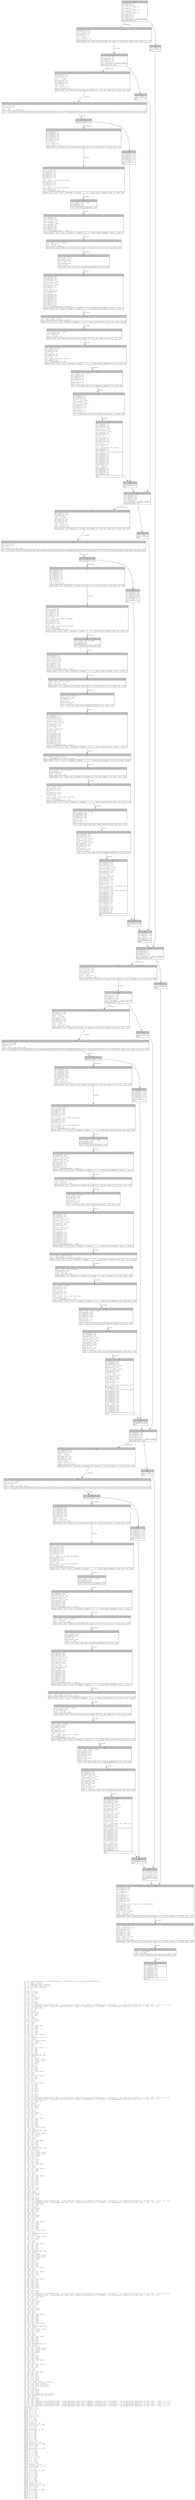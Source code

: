digraph Mir_0_1386 {
    graph [fontname="Courier, monospace"];
    node [fontname="Courier, monospace"];
    edge [fontname="Courier, monospace"];
    label=<fn U128::overflowing_mul(_1: math::rate::U128, _2: math::rate::U128) -&gt; (math::rate::U128, bool)<br align="left"/>let _3: [u64; 4_usize];<br align="left"/>let _4: &amp;ReErased [u64; 2_usize];<br align="left"/>let _5: &amp;ReErased [u64; 2_usize];<br align="left"/>let mut _6: [u64; 4_usize];<br align="left"/>let _7: ();<br align="left"/>let _8: ();<br align="left"/>let mut _9: bool;<br align="left"/>let mut _10: u64;<br align="left"/>let _11: u64;<br align="left"/>let _12: usize;<br align="left"/>let mut _13: usize;<br align="left"/>let mut _14: bool;<br align="left"/>let _15: ();<br align="left"/>let mut _16: bool;<br align="left"/>let mut _17: bool;<br align="left"/>let mut _18: &amp;ReErased Closure(DefId(0:2660 ~ solend_sdk[296d]::math::rate::{impl#16}::overflowing_mul::{closure#0}), [i8, Binder(extern &quot;RustCall&quot; fn((u64, u64)) -&gt; bool, []), ()]);<br align="left"/>let _19: Closure(DefId(0:2660 ~ solend_sdk[296d]::math::rate::{impl#16}::overflowing_mul::{closure#0}), [i8, Binder(extern &quot;RustCall&quot; fn((u64, u64)) -&gt; bool, []), ()]);<br align="left"/>let mut _20: (u64, u64);<br align="left"/>let mut _21: u64;<br align="left"/>let _22: usize;<br align="left"/>let mut _23: usize;<br align="left"/>let mut _24: bool;<br align="left"/>let mut _25: u64;<br align="left"/>let _26: u64;<br align="left"/>let _27: usize;<br align="left"/>let mut _28: usize;<br align="left"/>let mut _29: bool;<br align="left"/>let _30: u64;<br align="left"/>let _31: u64;<br align="left"/>let mut _32: (u64, u64);<br align="left"/>let mut _33: u128;<br align="left"/>let mut _34: u128;<br align="left"/>let mut _35: u64;<br align="left"/>let mut _36: u128;<br align="left"/>let mut _37: u64;<br align="left"/>let mut _38: (u128, bool);<br align="left"/>let _39: bool;<br align="left"/>let _40: &amp;ReErased mut u64;<br align="left"/>let _41: usize;<br align="left"/>let mut _42: (usize, bool);<br align="left"/>let mut _43: usize;<br align="left"/>let mut _44: bool;<br align="left"/>let _45: u64;<br align="left"/>let _46: bool;<br align="left"/>let mut _47: (u64, bool);<br align="left"/>let mut _48: u64;<br align="left"/>let mut _49: u64;<br align="left"/>let mut _50: u64;<br align="left"/>let mut _51: u64;<br align="left"/>let _52: &amp;ReErased mut u64;<br align="left"/>let _53: usize;<br align="left"/>let mut _54: usize;<br align="left"/>let mut _55: (usize, bool);<br align="left"/>let mut _56: (usize, bool);<br align="left"/>let mut _57: usize;<br align="left"/>let mut _58: bool;<br align="left"/>let _59: u64;<br align="left"/>let mut _60: u64;<br align="left"/>let mut _61: u64;<br align="left"/>let mut _62: bool;<br align="left"/>let mut _63: (u64, bool);<br align="left"/>let _64: u64;<br align="left"/>let _65: bool;<br align="left"/>let mut _66: (u64, bool);<br align="left"/>let mut _67: u64;<br align="left"/>let mut _68: u64;<br align="left"/>let _69: u64;<br align="left"/>let _70: bool;<br align="left"/>let mut _71: (u64, bool);<br align="left"/>let mut _72: u64;<br align="left"/>let mut _73: u64;<br align="left"/>let mut _74: u64;<br align="left"/>let mut _75: bool;<br align="left"/>let mut _76: bool;<br align="left"/>let mut _77: bool;<br align="left"/>let _78: ();<br align="left"/>let mut _79: bool;<br align="left"/>let mut _80: bool;<br align="left"/>let mut _81: &amp;ReErased Closure(DefId(0:2662 ~ solend_sdk[296d]::math::rate::{impl#16}::overflowing_mul::{closure#1}), [i8, Binder(extern &quot;RustCall&quot; fn((u64, u64)) -&gt; bool, []), ()]);<br align="left"/>let _82: Closure(DefId(0:2662 ~ solend_sdk[296d]::math::rate::{impl#16}::overflowing_mul::{closure#1}), [i8, Binder(extern &quot;RustCall&quot; fn((u64, u64)) -&gt; bool, []), ()]);<br align="left"/>let mut _83: (u64, u64);<br align="left"/>let mut _84: u64;<br align="left"/>let _85: usize;<br align="left"/>let mut _86: usize;<br align="left"/>let mut _87: bool;<br align="left"/>let mut _88: u64;<br align="left"/>let _89: u64;<br align="left"/>let _90: usize;<br align="left"/>let mut _91: usize;<br align="left"/>let mut _92: bool;<br align="left"/>let _93: u64;<br align="left"/>let _94: u64;<br align="left"/>let mut _95: (u64, u64);<br align="left"/>let mut _96: u128;<br align="left"/>let mut _97: u128;<br align="left"/>let mut _98: u64;<br align="left"/>let mut _99: u128;<br align="left"/>let mut _100: u64;<br align="left"/>let mut _101: (u128, bool);<br align="left"/>let _102: bool;<br align="left"/>let _103: &amp;ReErased mut u64;<br align="left"/>let _104: usize;<br align="left"/>let mut _105: (usize, bool);<br align="left"/>let mut _106: usize;<br align="left"/>let mut _107: bool;<br align="left"/>let _108: u64;<br align="left"/>let _109: bool;<br align="left"/>let mut _110: (u64, bool);<br align="left"/>let mut _111: u64;<br align="left"/>let mut _112: u64;<br align="left"/>let mut _113: u64;<br align="left"/>let mut _114: u64;<br align="left"/>let _115: &amp;ReErased mut u64;<br align="left"/>let _116: usize;<br align="left"/>let mut _117: usize;<br align="left"/>let mut _118: (usize, bool);<br align="left"/>let mut _119: (usize, bool);<br align="left"/>let mut _120: usize;<br align="left"/>let mut _121: bool;<br align="left"/>let _122: u64;<br align="left"/>let mut _123: u64;<br align="left"/>let mut _124: u64;<br align="left"/>let mut _125: bool;<br align="left"/>let mut _126: (u64, bool);<br align="left"/>let _127: u64;<br align="left"/>let _128: bool;<br align="left"/>let mut _129: (u64, bool);<br align="left"/>let mut _130: u64;<br align="left"/>let mut _131: u64;<br align="left"/>let _132: u64;<br align="left"/>let _133: bool;<br align="left"/>let mut _134: (u64, bool);<br align="left"/>let mut _135: u64;<br align="left"/>let mut _136: u64;<br align="left"/>let mut _137: u64;<br align="left"/>let mut _138: bool;<br align="left"/>let mut _139: bool;<br align="left"/>let mut _140: bool;<br align="left"/>let _141: ();<br align="left"/>let mut _142: bool;<br align="left"/>let mut _143: u64;<br align="left"/>let _144: u64;<br align="left"/>let _145: usize;<br align="left"/>let mut _146: usize;<br align="left"/>let mut _147: bool;<br align="left"/>let _148: ();<br align="left"/>let mut _149: bool;<br align="left"/>let mut _150: bool;<br align="left"/>let mut _151: &amp;ReErased Closure(DefId(0:2664 ~ solend_sdk[296d]::math::rate::{impl#16}::overflowing_mul::{closure#2}), [i8, Binder(extern &quot;RustCall&quot; fn((u64, u64)) -&gt; bool, []), ()]);<br align="left"/>let _152: Closure(DefId(0:2664 ~ solend_sdk[296d]::math::rate::{impl#16}::overflowing_mul::{closure#2}), [i8, Binder(extern &quot;RustCall&quot; fn((u64, u64)) -&gt; bool, []), ()]);<br align="left"/>let mut _153: (u64, u64);<br align="left"/>let mut _154: u64;<br align="left"/>let _155: usize;<br align="left"/>let mut _156: usize;<br align="left"/>let mut _157: bool;<br align="left"/>let mut _158: u64;<br align="left"/>let _159: u64;<br align="left"/>let _160: usize;<br align="left"/>let mut _161: usize;<br align="left"/>let mut _162: bool;<br align="left"/>let _163: u64;<br align="left"/>let _164: u64;<br align="left"/>let mut _165: (u64, u64);<br align="left"/>let mut _166: u128;<br align="left"/>let mut _167: u128;<br align="left"/>let mut _168: u64;<br align="left"/>let mut _169: u128;<br align="left"/>let mut _170: u64;<br align="left"/>let mut _171: (u128, bool);<br align="left"/>let _172: bool;<br align="left"/>let _173: &amp;ReErased mut u64;<br align="left"/>let _174: usize;<br align="left"/>let mut _175: (usize, bool);<br align="left"/>let mut _176: usize;<br align="left"/>let mut _177: bool;<br align="left"/>let _178: u64;<br align="left"/>let _179: bool;<br align="left"/>let mut _180: (u64, bool);<br align="left"/>let mut _181: u64;<br align="left"/>let mut _182: u64;<br align="left"/>let mut _183: u64;<br align="left"/>let mut _184: u64;<br align="left"/>let _185: &amp;ReErased mut u64;<br align="left"/>let _186: usize;<br align="left"/>let mut _187: usize;<br align="left"/>let mut _188: (usize, bool);<br align="left"/>let mut _189: (usize, bool);<br align="left"/>let mut _190: usize;<br align="left"/>let mut _191: bool;<br align="left"/>let _192: u64;<br align="left"/>let mut _193: u64;<br align="left"/>let mut _194: u64;<br align="left"/>let mut _195: bool;<br align="left"/>let mut _196: (u64, bool);<br align="left"/>let _197: u64;<br align="left"/>let _198: bool;<br align="left"/>let mut _199: (u64, bool);<br align="left"/>let mut _200: u64;<br align="left"/>let mut _201: u64;<br align="left"/>let _202: u64;<br align="left"/>let _203: bool;<br align="left"/>let mut _204: (u64, bool);<br align="left"/>let mut _205: u64;<br align="left"/>let mut _206: u64;<br align="left"/>let mut _207: u64;<br align="left"/>let mut _208: bool;<br align="left"/>let mut _209: bool;<br align="left"/>let mut _210: bool;<br align="left"/>let _211: ();<br align="left"/>let mut _212: bool;<br align="left"/>let mut _213: bool;<br align="left"/>let mut _214: &amp;ReErased Closure(DefId(0:2666 ~ solend_sdk[296d]::math::rate::{impl#16}::overflowing_mul::{closure#3}), [i8, Binder(extern &quot;RustCall&quot; fn((u64, u64)) -&gt; bool, []), ()]);<br align="left"/>let _215: Closure(DefId(0:2666 ~ solend_sdk[296d]::math::rate::{impl#16}::overflowing_mul::{closure#3}), [i8, Binder(extern &quot;RustCall&quot; fn((u64, u64)) -&gt; bool, []), ()]);<br align="left"/>let mut _216: (u64, u64);<br align="left"/>let mut _217: u64;<br align="left"/>let _218: usize;<br align="left"/>let mut _219: usize;<br align="left"/>let mut _220: bool;<br align="left"/>let mut _221: u64;<br align="left"/>let _222: u64;<br align="left"/>let _223: usize;<br align="left"/>let mut _224: usize;<br align="left"/>let mut _225: bool;<br align="left"/>let _226: u64;<br align="left"/>let _227: u64;<br align="left"/>let mut _228: (u64, u64);<br align="left"/>let mut _229: u128;<br align="left"/>let mut _230: u128;<br align="left"/>let mut _231: u64;<br align="left"/>let mut _232: u128;<br align="left"/>let mut _233: u64;<br align="left"/>let mut _234: (u128, bool);<br align="left"/>let _235: bool;<br align="left"/>let _236: &amp;ReErased mut u64;<br align="left"/>let _237: usize;<br align="left"/>let mut _238: (usize, bool);<br align="left"/>let mut _239: usize;<br align="left"/>let mut _240: bool;<br align="left"/>let _241: u64;<br align="left"/>let _242: bool;<br align="left"/>let mut _243: (u64, bool);<br align="left"/>let mut _244: u64;<br align="left"/>let mut _245: u64;<br align="left"/>let mut _246: u64;<br align="left"/>let mut _247: u64;<br align="left"/>let _248: &amp;ReErased mut u64;<br align="left"/>let _249: usize;<br align="left"/>let mut _250: usize;<br align="left"/>let mut _251: (usize, bool);<br align="left"/>let mut _252: (usize, bool);<br align="left"/>let mut _253: usize;<br align="left"/>let mut _254: bool;<br align="left"/>let _255: u64;<br align="left"/>let mut _256: u64;<br align="left"/>let mut _257: u64;<br align="left"/>let mut _258: bool;<br align="left"/>let mut _259: (u64, bool);<br align="left"/>let _260: u64;<br align="left"/>let _261: bool;<br align="left"/>let mut _262: (u64, bool);<br align="left"/>let mut _263: u64;<br align="left"/>let mut _264: u64;<br align="left"/>let _265: u64;<br align="left"/>let _266: bool;<br align="left"/>let mut _267: (u64, bool);<br align="left"/>let mut _268: u64;<br align="left"/>let mut _269: u64;<br align="left"/>let mut _270: u64;<br align="left"/>let mut _271: bool;<br align="left"/>let mut _272: bool;<br align="left"/>let mut _273: bool;<br align="left"/>let _274: [[u64; 2_usize]; 2_usize];<br align="left"/>let mut _275: [u64; 4_usize];<br align="left"/>let mut _276: math::rate::U128;<br align="left"/>let mut _277: [u64; 2_usize];<br align="left"/>let _278: usize;<br align="left"/>let mut _279: usize;<br align="left"/>let mut _280: bool;<br align="left"/>let mut _281: bool;<br align="left"/>let mut _282: &amp;ReErased [u64; 2_usize];<br align="left"/>let _283: &amp;ReErased [u64; 2_usize];<br align="left"/>let _284: usize;<br align="left"/>let mut _285: usize;<br align="left"/>let mut _286: bool;<br align="left"/>let mut _287: &amp;ReErased Closure(DefId(0:2666 ~ solend_sdk[296d]::math::rate::{impl#16}::overflowing_mul::{closure#3}), [i8, Binder(extern &quot;RustCall&quot; fn((u64, u64)) -&gt; bool, []), ()]);<br align="left"/>let mut _288: &amp;ReErased Closure(DefId(0:2664 ~ solend_sdk[296d]::math::rate::{impl#16}::overflowing_mul::{closure#2}), [i8, Binder(extern &quot;RustCall&quot; fn((u64, u64)) -&gt; bool, []), ()]);<br align="left"/>let mut _289: &amp;ReErased Closure(DefId(0:2662 ~ solend_sdk[296d]::math::rate::{impl#16}::overflowing_mul::{closure#1}), [i8, Binder(extern &quot;RustCall&quot; fn((u64, u64)) -&gt; bool, []), ()]);<br align="left"/>let mut _290: &amp;ReErased Closure(DefId(0:2660 ~ solend_sdk[296d]::math::rate::{impl#16}::overflowing_mul::{closure#0}), [i8, Binder(extern &quot;RustCall&quot; fn((u64, u64)) -&gt; bool, []), ()]);<br align="left"/>debug self =&gt; _1;<br align="left"/>debug other =&gt; _2;<br align="left"/>debug ret =&gt; _3;<br align="left"/>debug me =&gt; _4;<br align="left"/>debug you =&gt; _5;<br align="left"/>debug ret =&gt; _6;<br align="left"/>debug carry =&gt; _10;<br align="left"/>debug b =&gt; _11;<br align="left"/>debug a =&gt; _26;<br align="left"/>debug hi =&gt; _30;<br align="left"/>debug low =&gt; _31;<br align="left"/>debug overflow =&gt; _39;<br align="left"/>debug existing_low =&gt; _40;<br align="left"/>debug low =&gt; _45;<br align="left"/>debug o =&gt; _46;<br align="left"/>debug existing_hi =&gt; _52;<br align="left"/>debug hi =&gt; _59;<br align="left"/>debug hi =&gt; _64;<br align="left"/>debug o0 =&gt; _65;<br align="left"/>debug hi =&gt; _69;<br align="left"/>debug o1 =&gt; _70;<br align="left"/>debug a =&gt; _89;<br align="left"/>debug hi =&gt; _93;<br align="left"/>debug low =&gt; _94;<br align="left"/>debug overflow =&gt; _102;<br align="left"/>debug existing_low =&gt; _103;<br align="left"/>debug low =&gt; _108;<br align="left"/>debug o =&gt; _109;<br align="left"/>debug existing_hi =&gt; _115;<br align="left"/>debug hi =&gt; _122;<br align="left"/>debug hi =&gt; _127;<br align="left"/>debug o0 =&gt; _128;<br align="left"/>debug hi =&gt; _132;<br align="left"/>debug o1 =&gt; _133;<br align="left"/>debug carry =&gt; _143;<br align="left"/>debug b =&gt; _144;<br align="left"/>debug a =&gt; _159;<br align="left"/>debug hi =&gt; _163;<br align="left"/>debug low =&gt; _164;<br align="left"/>debug overflow =&gt; _172;<br align="left"/>debug existing_low =&gt; _173;<br align="left"/>debug low =&gt; _178;<br align="left"/>debug o =&gt; _179;<br align="left"/>debug existing_hi =&gt; _185;<br align="left"/>debug hi =&gt; _192;<br align="left"/>debug hi =&gt; _197;<br align="left"/>debug o0 =&gt; _198;<br align="left"/>debug hi =&gt; _202;<br align="left"/>debug o1 =&gt; _203;<br align="left"/>debug a =&gt; _222;<br align="left"/>debug hi =&gt; _226;<br align="left"/>debug low =&gt; _227;<br align="left"/>debug overflow =&gt; _235;<br align="left"/>debug existing_low =&gt; _236;<br align="left"/>debug low =&gt; _241;<br align="left"/>debug o =&gt; _242;<br align="left"/>debug existing_hi =&gt; _248;<br align="left"/>debug hi =&gt; _255;<br align="left"/>debug hi =&gt; _260;<br align="left"/>debug o0 =&gt; _261;<br align="left"/>debug hi =&gt; _265;<br align="left"/>debug o1 =&gt; _266;<br align="left"/>debug ret =&gt; _274;<br align="left"/>>;
    bb0__0_1386 [shape="none", label=<<table border="0" cellborder="1" cellspacing="0"><tr><td bgcolor="gray" align="center" colspan="1">0</td></tr><tr><td align="left" balign="left">StorageLive(_3)<br/>StorageLive(_4)<br/>_4 = &amp;(_1.0: [u64; 2])<br/>StorageLive(_5)<br/>_5 = &amp;(_2.0: [u64; 2])<br/>StorageLive(_6)<br/>_6 = [const 0_u64; 4]<br/>StorageLive(_7)<br/>StorageLive(_8)<br/>StorageLive(_9)<br/>_9 = Ge(const _, const 0_usize)<br/></td></tr><tr><td align="left">switchInt(move _9)</td></tr></table>>];
    bb1__0_1386 [shape="none", label=<<table border="0" cellborder="1" cellspacing="0"><tr><td bgcolor="gray" align="center" colspan="1">1</td></tr><tr><td align="left" balign="left">StorageLive(_10)<br/>_10 = const 0_u64<br/>StorageLive(_11)<br/>StorageLive(_12)<br/>_12 = const _<br/>_13 = Len((*_5))<br/>_14 = Lt(_12, _13)<br/></td></tr><tr><td align="left">assert(move _14, &quot;index out of bounds: the length is {} but the index is {}&quot;, move _13, _12)</td></tr></table>>];
    bb2__0_1386 [shape="none", label=<<table border="0" cellborder="1" cellspacing="0"><tr><td bgcolor="gray" align="center" colspan="1">2</td></tr><tr><td align="left" balign="left">_11 = (*_5)[_12]<br/>StorageDead(_12)<br/>StorageLive(_15)<br/>StorageLive(_16)<br/>_16 = Ge(const _, const 0_usize)<br/></td></tr><tr><td align="left">switchInt(move _16)</td></tr></table>>];
    bb3__0_1386 [shape="none", label=<<table border="0" cellborder="1" cellspacing="0"><tr><td bgcolor="gray" align="center" colspan="1">3</td></tr><tr><td align="left" balign="left">StorageLive(_17)<br/>StorageLive(_18)<br/>_290 = const _<br/>_18 = &amp;(*_290)<br/>StorageLive(_20)<br/>StorageLive(_21)<br/>StorageLive(_22)<br/>_22 = const _<br/>_23 = Len((*_4))<br/>_24 = Lt(_22, _23)<br/></td></tr><tr><td align="left">assert(move _24, &quot;index out of bounds: the length is {} but the index is {}&quot;, move _23, _22)</td></tr></table>>];
    bb4__0_1386 [shape="none", label=<<table border="0" cellborder="1" cellspacing="0"><tr><td bgcolor="gray" align="center" colspan="1">4</td></tr><tr><td align="left" balign="left">_21 = (*_4)[_22]<br/>StorageLive(_25)<br/>_25 = _10<br/>_20 = (move _21, move _25)<br/></td></tr><tr><td align="left">_17 = &lt;{closure@C:\Users\Yellow Letter HQ\.cargo\registry\src\index.crates.io-6f17d22bba15001f\uint-0.9.1\src\uint.rs:270:67: 270:73} as Fn&lt;(u64, u64)&gt;&gt;::call(move _18, move _20)</td></tr></table>>];
    bb5__0_1386 [shape="none", label=<<table border="0" cellborder="1" cellspacing="0"><tr><td bgcolor="gray" align="center" colspan="1">5</td></tr><tr><td align="left">switchInt(move _17)</td></tr></table>>];
    bb6__0_1386 [shape="none", label=<<table border="0" cellborder="1" cellspacing="0"><tr><td bgcolor="gray" align="center" colspan="1">6</td></tr><tr><td align="left" balign="left">StorageDead(_25)<br/>StorageDead(_22)<br/>StorageDead(_21)<br/>StorageDead(_20)<br/>StorageDead(_18)<br/>StorageLive(_26)<br/>StorageLive(_27)<br/>_27 = const _<br/>_28 = Len((*_4))<br/>_29 = Lt(_27, _28)<br/></td></tr><tr><td align="left">assert(move _29, &quot;index out of bounds: the length is {} but the index is {}&quot;, move _28, _27)</td></tr></table>>];
    bb7__0_1386 [shape="none", label=<<table border="0" cellborder="1" cellspacing="0"><tr><td bgcolor="gray" align="center" colspan="1">7</td></tr><tr><td align="left" balign="left">_26 = (*_4)[_27]<br/>StorageDead(_27)<br/>StorageLive(_32)<br/>StorageLive(_33)<br/>StorageLive(_34)<br/>StorageLive(_35)<br/>_35 = _26<br/>_34 = move _35 as u128 (IntToInt)<br/>StorageDead(_35)<br/>StorageLive(_36)<br/>StorageLive(_37)<br/>_37 = _11<br/>_36 = move _37 as u128 (IntToInt)<br/>StorageDead(_37)<br/>_38 = CheckedMul(_34, _36)<br/></td></tr><tr><td align="left">assert(!move (_38.1: bool), &quot;attempt to compute `{} * {}`, which would overflow&quot;, move _34, move _36)</td></tr></table>>];
    bb8__0_1386 [shape="none", label=<<table border="0" cellborder="1" cellspacing="0"><tr><td bgcolor="gray" align="center" colspan="1">8</td></tr><tr><td align="left" balign="left">_33 = move (_38.0: u128)<br/>StorageDead(_36)<br/>StorageDead(_34)<br/></td></tr><tr><td align="left">_32 = U128::split_u128(move _33)</td></tr></table>>];
    bb9__0_1386 [shape="none", label=<<table border="0" cellborder="1" cellspacing="0"><tr><td bgcolor="gray" align="center" colspan="1">9</td></tr><tr><td align="left" balign="left">StorageDead(_33)<br/>StorageLive(_30)<br/>_30 = (_32.0: u64)<br/>StorageLive(_31)<br/>_31 = (_32.1: u64)<br/>StorageDead(_32)<br/>StorageLive(_39)<br/>StorageLive(_40)<br/>StorageLive(_41)<br/>_42 = CheckedAdd(const _, const _)<br/></td></tr><tr><td align="left">assert(!move (_42.1: bool), &quot;attempt to compute `{} + {}`, which would overflow&quot;, const _, const _)</td></tr></table>>];
    bb10__0_1386 [shape="none", label=<<table border="0" cellborder="1" cellspacing="0"><tr><td bgcolor="gray" align="center" colspan="1">10</td></tr><tr><td align="left" balign="left">_41 = move (_42.0: usize)<br/>_43 = Len(_6)<br/>_44 = Lt(_41, _43)<br/></td></tr><tr><td align="left">assert(move _44, &quot;index out of bounds: the length is {} but the index is {}&quot;, move _43, _41)</td></tr></table>>];
    bb11__0_1386 [shape="none", label=<<table border="0" cellborder="1" cellspacing="0"><tr><td bgcolor="gray" align="center" colspan="1">11</td></tr><tr><td align="left" balign="left">_40 = &amp;mut _6[_41]<br/>StorageLive(_47)<br/>StorageLive(_48)<br/>_48 = _31<br/>StorageLive(_49)<br/>_49 = (*_40)<br/></td></tr><tr><td align="left">_47 = core::num::&lt;impl u64&gt;::overflowing_add(move _48, move _49)</td></tr></table>>];
    bb12__0_1386 [shape="none", label=<<table border="0" cellborder="1" cellspacing="0"><tr><td bgcolor="gray" align="center" colspan="1">12</td></tr><tr><td align="left" balign="left">StorageDead(_49)<br/>StorageDead(_48)<br/>StorageLive(_45)<br/>_45 = (_47.0: u64)<br/>StorageLive(_46)<br/>_46 = (_47.1: bool)<br/>StorageDead(_47)<br/>StorageLive(_50)<br/>_50 = _45<br/>(*_40) = move _50<br/>StorageDead(_50)<br/>_39 = _46<br/>StorageDead(_46)<br/>StorageDead(_45)<br/>StorageDead(_41)<br/>StorageDead(_40)<br/>StorageLive(_51)<br/>StorageLive(_52)<br/>StorageLive(_53)<br/>StorageLive(_54)<br/>_55 = CheckedAdd(const _, const _)<br/></td></tr><tr><td align="left">assert(!move (_55.1: bool), &quot;attempt to compute `{} + {}`, which would overflow&quot;, const _, const _)</td></tr></table>>];
    bb13__0_1386 [shape="none", label=<<table border="0" cellborder="1" cellspacing="0"><tr><td bgcolor="gray" align="center" colspan="1">13</td></tr><tr><td align="left" balign="left">_54 = move (_55.0: usize)<br/>_56 = CheckedAdd(_54, const 1_usize)<br/></td></tr><tr><td align="left">assert(!move (_56.1: bool), &quot;attempt to compute `{} + {}`, which would overflow&quot;, move _54, const 1_usize)</td></tr></table>>];
    bb14__0_1386 [shape="none", label=<<table border="0" cellborder="1" cellspacing="0"><tr><td bgcolor="gray" align="center" colspan="1">14</td></tr><tr><td align="left" balign="left">_53 = move (_56.0: usize)<br/>StorageDead(_54)<br/>_57 = Len(_6)<br/>_58 = Lt(_53, _57)<br/></td></tr><tr><td align="left">assert(move _58, &quot;index out of bounds: the length is {} but the index is {}&quot;, move _57, _53)</td></tr></table>>];
    bb15__0_1386 [shape="none", label=<<table border="0" cellborder="1" cellspacing="0"><tr><td bgcolor="gray" align="center" colspan="1">15</td></tr><tr><td align="left" balign="left">_52 = &amp;mut _6[_53]<br/>StorageLive(_59)<br/>StorageLive(_60)<br/>_60 = _30<br/>StorageLive(_61)<br/>StorageLive(_62)<br/>_62 = _39<br/>_61 = move _62 as u64 (IntToInt)<br/>StorageDead(_62)<br/>_63 = CheckedAdd(_60, _61)<br/></td></tr><tr><td align="left">assert(!move (_63.1: bool), &quot;attempt to compute `{} + {}`, which would overflow&quot;, move _60, move _61)</td></tr></table>>];
    bb16__0_1386 [shape="none", label=<<table border="0" cellborder="1" cellspacing="0"><tr><td bgcolor="gray" align="center" colspan="1">16</td></tr><tr><td align="left" balign="left">_59 = move (_63.0: u64)<br/>StorageDead(_61)<br/>StorageDead(_60)<br/>StorageLive(_66)<br/>StorageLive(_67)<br/>_67 = _59<br/>StorageLive(_68)<br/>_68 = _10<br/></td></tr><tr><td align="left">_66 = core::num::&lt;impl u64&gt;::overflowing_add(move _67, move _68)</td></tr></table>>];
    bb17__0_1386 [shape="none", label=<<table border="0" cellborder="1" cellspacing="0"><tr><td bgcolor="gray" align="center" colspan="1">17</td></tr><tr><td align="left" balign="left">StorageDead(_68)<br/>StorageDead(_67)<br/>StorageLive(_64)<br/>_64 = (_66.0: u64)<br/>StorageLive(_65)<br/>_65 = (_66.1: bool)<br/>StorageDead(_66)<br/>StorageLive(_71)<br/>StorageLive(_72)<br/>_72 = _64<br/>StorageLive(_73)<br/>_73 = (*_52)<br/></td></tr><tr><td align="left">_71 = core::num::&lt;impl u64&gt;::overflowing_add(move _72, move _73)</td></tr></table>>];
    bb18__0_1386 [shape="none", label=<<table border="0" cellborder="1" cellspacing="0"><tr><td bgcolor="gray" align="center" colspan="1">18</td></tr><tr><td align="left" balign="left">StorageDead(_73)<br/>StorageDead(_72)<br/>StorageLive(_69)<br/>_69 = (_71.0: u64)<br/>StorageLive(_70)<br/>_70 = (_71.1: bool)<br/>StorageDead(_71)<br/>StorageLive(_74)<br/>_74 = _69<br/>(*_52) = move _74<br/>StorageDead(_74)<br/>StorageLive(_75)<br/>StorageLive(_76)<br/>_76 = _65<br/>StorageLive(_77)<br/>_77 = _70<br/>_75 = BitOr(move _76, move _77)<br/>StorageDead(_77)<br/>StorageDead(_76)<br/>_51 = move _75 as u64 (IntToInt)<br/>StorageDead(_75)<br/>StorageDead(_70)<br/>StorageDead(_69)<br/>StorageDead(_65)<br/>StorageDead(_64)<br/>StorageDead(_59)<br/>StorageDead(_53)<br/>StorageDead(_52)<br/>_10 = move _51<br/>_15 = const ()<br/>StorageDead(_51)<br/>StorageDead(_39)<br/>StorageDead(_31)<br/>StorageDead(_30)<br/>StorageDead(_26)<br/></td></tr><tr><td align="left">goto</td></tr></table>>];
    bb19__0_1386 [shape="none", label=<<table border="0" cellborder="1" cellspacing="0"><tr><td bgcolor="gray" align="center" colspan="1">19</td></tr><tr><td align="left" balign="left">StorageDead(_25)<br/>StorageDead(_22)<br/>StorageDead(_21)<br/>StorageDead(_20)<br/>StorageDead(_18)<br/>_15 = const ()<br/></td></tr><tr><td align="left">goto</td></tr></table>>];
    bb20__0_1386 [shape="none", label=<<table border="0" cellborder="1" cellspacing="0"><tr><td bgcolor="gray" align="center" colspan="1">20</td></tr><tr><td align="left" balign="left">StorageDead(_17)<br/></td></tr><tr><td align="left">goto</td></tr></table>>];
    bb21__0_1386 [shape="none", label=<<table border="0" cellborder="1" cellspacing="0"><tr><td bgcolor="gray" align="center" colspan="1">21</td></tr><tr><td align="left" balign="left">_15 = const ()<br/></td></tr><tr><td align="left">goto</td></tr></table>>];
    bb22__0_1386 [shape="none", label=<<table border="0" cellborder="1" cellspacing="0"><tr><td bgcolor="gray" align="center" colspan="1">22</td></tr><tr><td align="left" balign="left">StorageDead(_16)<br/>StorageDead(_15)<br/>StorageLive(_78)<br/>StorageLive(_79)<br/>_79 = Ge(const _, const 0_usize)<br/></td></tr><tr><td align="left">switchInt(move _79)</td></tr></table>>];
    bb23__0_1386 [shape="none", label=<<table border="0" cellborder="1" cellspacing="0"><tr><td bgcolor="gray" align="center" colspan="1">23</td></tr><tr><td align="left" balign="left">StorageLive(_80)<br/>StorageLive(_81)<br/>_289 = const _<br/>_81 = &amp;(*_289)<br/>StorageLive(_83)<br/>StorageLive(_84)<br/>StorageLive(_85)<br/>_85 = const _<br/>_86 = Len((*_4))<br/>_87 = Lt(_85, _86)<br/></td></tr><tr><td align="left">assert(move _87, &quot;index out of bounds: the length is {} but the index is {}&quot;, move _86, _85)</td></tr></table>>];
    bb24__0_1386 [shape="none", label=<<table border="0" cellborder="1" cellspacing="0"><tr><td bgcolor="gray" align="center" colspan="1">24</td></tr><tr><td align="left" balign="left">_84 = (*_4)[_85]<br/>StorageLive(_88)<br/>_88 = _10<br/>_83 = (move _84, move _88)<br/></td></tr><tr><td align="left">_80 = &lt;{closure@C:\Users\Yellow Letter HQ\.cargo\registry\src\index.crates.io-6f17d22bba15001f\uint-0.9.1\src\uint.rs:270:67: 270:73} as Fn&lt;(u64, u64)&gt;&gt;::call(move _81, move _83)</td></tr></table>>];
    bb25__0_1386 [shape="none", label=<<table border="0" cellborder="1" cellspacing="0"><tr><td bgcolor="gray" align="center" colspan="1">25</td></tr><tr><td align="left">switchInt(move _80)</td></tr></table>>];
    bb26__0_1386 [shape="none", label=<<table border="0" cellborder="1" cellspacing="0"><tr><td bgcolor="gray" align="center" colspan="1">26</td></tr><tr><td align="left" balign="left">StorageDead(_88)<br/>StorageDead(_85)<br/>StorageDead(_84)<br/>StorageDead(_83)<br/>StorageDead(_81)<br/>StorageLive(_89)<br/>StorageLive(_90)<br/>_90 = const _<br/>_91 = Len((*_4))<br/>_92 = Lt(_90, _91)<br/></td></tr><tr><td align="left">assert(move _92, &quot;index out of bounds: the length is {} but the index is {}&quot;, move _91, _90)</td></tr></table>>];
    bb27__0_1386 [shape="none", label=<<table border="0" cellborder="1" cellspacing="0"><tr><td bgcolor="gray" align="center" colspan="1">27</td></tr><tr><td align="left" balign="left">_89 = (*_4)[_90]<br/>StorageDead(_90)<br/>StorageLive(_95)<br/>StorageLive(_96)<br/>StorageLive(_97)<br/>StorageLive(_98)<br/>_98 = _89<br/>_97 = move _98 as u128 (IntToInt)<br/>StorageDead(_98)<br/>StorageLive(_99)<br/>StorageLive(_100)<br/>_100 = _11<br/>_99 = move _100 as u128 (IntToInt)<br/>StorageDead(_100)<br/>_101 = CheckedMul(_97, _99)<br/></td></tr><tr><td align="left">assert(!move (_101.1: bool), &quot;attempt to compute `{} * {}`, which would overflow&quot;, move _97, move _99)</td></tr></table>>];
    bb28__0_1386 [shape="none", label=<<table border="0" cellborder="1" cellspacing="0"><tr><td bgcolor="gray" align="center" colspan="1">28</td></tr><tr><td align="left" balign="left">_96 = move (_101.0: u128)<br/>StorageDead(_99)<br/>StorageDead(_97)<br/></td></tr><tr><td align="left">_95 = U128::split_u128(move _96)</td></tr></table>>];
    bb29__0_1386 [shape="none", label=<<table border="0" cellborder="1" cellspacing="0"><tr><td bgcolor="gray" align="center" colspan="1">29</td></tr><tr><td align="left" balign="left">StorageDead(_96)<br/>StorageLive(_93)<br/>_93 = (_95.0: u64)<br/>StorageLive(_94)<br/>_94 = (_95.1: u64)<br/>StorageDead(_95)<br/>StorageLive(_102)<br/>StorageLive(_103)<br/>StorageLive(_104)<br/>_105 = CheckedAdd(const _, const _)<br/></td></tr><tr><td align="left">assert(!move (_105.1: bool), &quot;attempt to compute `{} + {}`, which would overflow&quot;, const _, const _)</td></tr></table>>];
    bb30__0_1386 [shape="none", label=<<table border="0" cellborder="1" cellspacing="0"><tr><td bgcolor="gray" align="center" colspan="1">30</td></tr><tr><td align="left" balign="left">_104 = move (_105.0: usize)<br/>_106 = Len(_6)<br/>_107 = Lt(_104, _106)<br/></td></tr><tr><td align="left">assert(move _107, &quot;index out of bounds: the length is {} but the index is {}&quot;, move _106, _104)</td></tr></table>>];
    bb31__0_1386 [shape="none", label=<<table border="0" cellborder="1" cellspacing="0"><tr><td bgcolor="gray" align="center" colspan="1">31</td></tr><tr><td align="left" balign="left">_103 = &amp;mut _6[_104]<br/>StorageLive(_110)<br/>StorageLive(_111)<br/>_111 = _94<br/>StorageLive(_112)<br/>_112 = (*_103)<br/></td></tr><tr><td align="left">_110 = core::num::&lt;impl u64&gt;::overflowing_add(move _111, move _112)</td></tr></table>>];
    bb32__0_1386 [shape="none", label=<<table border="0" cellborder="1" cellspacing="0"><tr><td bgcolor="gray" align="center" colspan="1">32</td></tr><tr><td align="left" balign="left">StorageDead(_112)<br/>StorageDead(_111)<br/>StorageLive(_108)<br/>_108 = (_110.0: u64)<br/>StorageLive(_109)<br/>_109 = (_110.1: bool)<br/>StorageDead(_110)<br/>StorageLive(_113)<br/>_113 = _108<br/>(*_103) = move _113<br/>StorageDead(_113)<br/>_102 = _109<br/>StorageDead(_109)<br/>StorageDead(_108)<br/>StorageDead(_104)<br/>StorageDead(_103)<br/>StorageLive(_114)<br/>StorageLive(_115)<br/>StorageLive(_116)<br/>StorageLive(_117)<br/>_118 = CheckedAdd(const _, const _)<br/></td></tr><tr><td align="left">assert(!move (_118.1: bool), &quot;attempt to compute `{} + {}`, which would overflow&quot;, const _, const _)</td></tr></table>>];
    bb33__0_1386 [shape="none", label=<<table border="0" cellborder="1" cellspacing="0"><tr><td bgcolor="gray" align="center" colspan="1">33</td></tr><tr><td align="left" balign="left">_117 = move (_118.0: usize)<br/>_119 = CheckedAdd(_117, const 1_usize)<br/></td></tr><tr><td align="left">assert(!move (_119.1: bool), &quot;attempt to compute `{} + {}`, which would overflow&quot;, move _117, const 1_usize)</td></tr></table>>];
    bb34__0_1386 [shape="none", label=<<table border="0" cellborder="1" cellspacing="0"><tr><td bgcolor="gray" align="center" colspan="1">34</td></tr><tr><td align="left" balign="left">_116 = move (_119.0: usize)<br/>StorageDead(_117)<br/>_120 = Len(_6)<br/>_121 = Lt(_116, _120)<br/></td></tr><tr><td align="left">assert(move _121, &quot;index out of bounds: the length is {} but the index is {}&quot;, move _120, _116)</td></tr></table>>];
    bb35__0_1386 [shape="none", label=<<table border="0" cellborder="1" cellspacing="0"><tr><td bgcolor="gray" align="center" colspan="1">35</td></tr><tr><td align="left" balign="left">_115 = &amp;mut _6[_116]<br/>StorageLive(_122)<br/>StorageLive(_123)<br/>_123 = _93<br/>StorageLive(_124)<br/>StorageLive(_125)<br/>_125 = _102<br/>_124 = move _125 as u64 (IntToInt)<br/>StorageDead(_125)<br/>_126 = CheckedAdd(_123, _124)<br/></td></tr><tr><td align="left">assert(!move (_126.1: bool), &quot;attempt to compute `{} + {}`, which would overflow&quot;, move _123, move _124)</td></tr></table>>];
    bb36__0_1386 [shape="none", label=<<table border="0" cellborder="1" cellspacing="0"><tr><td bgcolor="gray" align="center" colspan="1">36</td></tr><tr><td align="left" balign="left">_122 = move (_126.0: u64)<br/>StorageDead(_124)<br/>StorageDead(_123)<br/>StorageLive(_129)<br/>StorageLive(_130)<br/>_130 = _122<br/>StorageLive(_131)<br/>_131 = _10<br/></td></tr><tr><td align="left">_129 = core::num::&lt;impl u64&gt;::overflowing_add(move _130, move _131)</td></tr></table>>];
    bb37__0_1386 [shape="none", label=<<table border="0" cellborder="1" cellspacing="0"><tr><td bgcolor="gray" align="center" colspan="1">37</td></tr><tr><td align="left" balign="left">StorageDead(_131)<br/>StorageDead(_130)<br/>StorageLive(_127)<br/>_127 = (_129.0: u64)<br/>StorageLive(_128)<br/>_128 = (_129.1: bool)<br/>StorageDead(_129)<br/>StorageLive(_134)<br/>StorageLive(_135)<br/>_135 = _127<br/>StorageLive(_136)<br/>_136 = (*_115)<br/></td></tr><tr><td align="left">_134 = core::num::&lt;impl u64&gt;::overflowing_add(move _135, move _136)</td></tr></table>>];
    bb38__0_1386 [shape="none", label=<<table border="0" cellborder="1" cellspacing="0"><tr><td bgcolor="gray" align="center" colspan="1">38</td></tr><tr><td align="left" balign="left">StorageDead(_136)<br/>StorageDead(_135)<br/>StorageLive(_132)<br/>_132 = (_134.0: u64)<br/>StorageLive(_133)<br/>_133 = (_134.1: bool)<br/>StorageDead(_134)<br/>StorageLive(_137)<br/>_137 = _132<br/>(*_115) = move _137<br/>StorageDead(_137)<br/>StorageLive(_138)<br/>StorageLive(_139)<br/>_139 = _128<br/>StorageLive(_140)<br/>_140 = _133<br/>_138 = BitOr(move _139, move _140)<br/>StorageDead(_140)<br/>StorageDead(_139)<br/>_114 = move _138 as u64 (IntToInt)<br/>StorageDead(_138)<br/>StorageDead(_133)<br/>StorageDead(_132)<br/>StorageDead(_128)<br/>StorageDead(_127)<br/>StorageDead(_122)<br/>StorageDead(_116)<br/>StorageDead(_115)<br/>_10 = move _114<br/>_78 = const ()<br/>StorageDead(_114)<br/>StorageDead(_102)<br/>StorageDead(_94)<br/>StorageDead(_93)<br/>StorageDead(_89)<br/></td></tr><tr><td align="left">goto</td></tr></table>>];
    bb39__0_1386 [shape="none", label=<<table border="0" cellborder="1" cellspacing="0"><tr><td bgcolor="gray" align="center" colspan="1">39</td></tr><tr><td align="left" balign="left">StorageDead(_88)<br/>StorageDead(_85)<br/>StorageDead(_84)<br/>StorageDead(_83)<br/>StorageDead(_81)<br/>_78 = const ()<br/></td></tr><tr><td align="left">goto</td></tr></table>>];
    bb40__0_1386 [shape="none", label=<<table border="0" cellborder="1" cellspacing="0"><tr><td bgcolor="gray" align="center" colspan="1">40</td></tr><tr><td align="left" balign="left">StorageDead(_80)<br/></td></tr><tr><td align="left">goto</td></tr></table>>];
    bb41__0_1386 [shape="none", label=<<table border="0" cellborder="1" cellspacing="0"><tr><td bgcolor="gray" align="center" colspan="1">41</td></tr><tr><td align="left" balign="left">_78 = const ()<br/></td></tr><tr><td align="left">goto</td></tr></table>>];
    bb42__0_1386 [shape="none", label=<<table border="0" cellborder="1" cellspacing="0"><tr><td bgcolor="gray" align="center" colspan="1">42</td></tr><tr><td align="left" balign="left">StorageDead(_79)<br/>StorageDead(_78)<br/>_8 = const ()<br/>StorageDead(_11)<br/>StorageDead(_10)<br/></td></tr><tr><td align="left">goto</td></tr></table>>];
    bb43__0_1386 [shape="none", label=<<table border="0" cellborder="1" cellspacing="0"><tr><td bgcolor="gray" align="center" colspan="1">43</td></tr><tr><td align="left" balign="left">_8 = const ()<br/></td></tr><tr><td align="left">goto</td></tr></table>>];
    bb44__0_1386 [shape="none", label=<<table border="0" cellborder="1" cellspacing="0"><tr><td bgcolor="gray" align="center" colspan="1">44</td></tr><tr><td align="left" balign="left">StorageDead(_9)<br/>StorageDead(_8)<br/>StorageLive(_141)<br/>StorageLive(_142)<br/>_142 = Ge(const _, const 0_usize)<br/></td></tr><tr><td align="left">switchInt(move _142)</td></tr></table>>];
    bb45__0_1386 [shape="none", label=<<table border="0" cellborder="1" cellspacing="0"><tr><td bgcolor="gray" align="center" colspan="1">45</td></tr><tr><td align="left" balign="left">StorageLive(_143)<br/>_143 = const 0_u64<br/>StorageLive(_144)<br/>StorageLive(_145)<br/>_145 = const _<br/>_146 = Len((*_5))<br/>_147 = Lt(_145, _146)<br/></td></tr><tr><td align="left">assert(move _147, &quot;index out of bounds: the length is {} but the index is {}&quot;, move _146, _145)</td></tr></table>>];
    bb46__0_1386 [shape="none", label=<<table border="0" cellborder="1" cellspacing="0"><tr><td bgcolor="gray" align="center" colspan="1">46</td></tr><tr><td align="left" balign="left">_144 = (*_5)[_145]<br/>StorageDead(_145)<br/>StorageLive(_148)<br/>StorageLive(_149)<br/>_149 = Ge(const _, const 0_usize)<br/></td></tr><tr><td align="left">switchInt(move _149)</td></tr></table>>];
    bb47__0_1386 [shape="none", label=<<table border="0" cellborder="1" cellspacing="0"><tr><td bgcolor="gray" align="center" colspan="1">47</td></tr><tr><td align="left" balign="left">StorageLive(_150)<br/>StorageLive(_151)<br/>_288 = const _<br/>_151 = &amp;(*_288)<br/>StorageLive(_153)<br/>StorageLive(_154)<br/>StorageLive(_155)<br/>_155 = const _<br/>_156 = Len((*_4))<br/>_157 = Lt(_155, _156)<br/></td></tr><tr><td align="left">assert(move _157, &quot;index out of bounds: the length is {} but the index is {}&quot;, move _156, _155)</td></tr></table>>];
    bb48__0_1386 [shape="none", label=<<table border="0" cellborder="1" cellspacing="0"><tr><td bgcolor="gray" align="center" colspan="1">48</td></tr><tr><td align="left" balign="left">_154 = (*_4)[_155]<br/>StorageLive(_158)<br/>_158 = _143<br/>_153 = (move _154, move _158)<br/></td></tr><tr><td align="left">_150 = &lt;{closure@C:\Users\Yellow Letter HQ\.cargo\registry\src\index.crates.io-6f17d22bba15001f\uint-0.9.1\src\uint.rs:270:67: 270:73} as Fn&lt;(u64, u64)&gt;&gt;::call(move _151, move _153)</td></tr></table>>];
    bb49__0_1386 [shape="none", label=<<table border="0" cellborder="1" cellspacing="0"><tr><td bgcolor="gray" align="center" colspan="1">49</td></tr><tr><td align="left">switchInt(move _150)</td></tr></table>>];
    bb50__0_1386 [shape="none", label=<<table border="0" cellborder="1" cellspacing="0"><tr><td bgcolor="gray" align="center" colspan="1">50</td></tr><tr><td align="left" balign="left">StorageDead(_158)<br/>StorageDead(_155)<br/>StorageDead(_154)<br/>StorageDead(_153)<br/>StorageDead(_151)<br/>StorageLive(_159)<br/>StorageLive(_160)<br/>_160 = const _<br/>_161 = Len((*_4))<br/>_162 = Lt(_160, _161)<br/></td></tr><tr><td align="left">assert(move _162, &quot;index out of bounds: the length is {} but the index is {}&quot;, move _161, _160)</td></tr></table>>];
    bb51__0_1386 [shape="none", label=<<table border="0" cellborder="1" cellspacing="0"><tr><td bgcolor="gray" align="center" colspan="1">51</td></tr><tr><td align="left" balign="left">_159 = (*_4)[_160]<br/>StorageDead(_160)<br/>StorageLive(_165)<br/>StorageLive(_166)<br/>StorageLive(_167)<br/>StorageLive(_168)<br/>_168 = _159<br/>_167 = move _168 as u128 (IntToInt)<br/>StorageDead(_168)<br/>StorageLive(_169)<br/>StorageLive(_170)<br/>_170 = _144<br/>_169 = move _170 as u128 (IntToInt)<br/>StorageDead(_170)<br/>_171 = CheckedMul(_167, _169)<br/></td></tr><tr><td align="left">assert(!move (_171.1: bool), &quot;attempt to compute `{} * {}`, which would overflow&quot;, move _167, move _169)</td></tr></table>>];
    bb52__0_1386 [shape="none", label=<<table border="0" cellborder="1" cellspacing="0"><tr><td bgcolor="gray" align="center" colspan="1">52</td></tr><tr><td align="left" balign="left">_166 = move (_171.0: u128)<br/>StorageDead(_169)<br/>StorageDead(_167)<br/></td></tr><tr><td align="left">_165 = U128::split_u128(move _166)</td></tr></table>>];
    bb53__0_1386 [shape="none", label=<<table border="0" cellborder="1" cellspacing="0"><tr><td bgcolor="gray" align="center" colspan="1">53</td></tr><tr><td align="left" balign="left">StorageDead(_166)<br/>StorageLive(_163)<br/>_163 = (_165.0: u64)<br/>StorageLive(_164)<br/>_164 = (_165.1: u64)<br/>StorageDead(_165)<br/>StorageLive(_172)<br/>StorageLive(_173)<br/>StorageLive(_174)<br/>_175 = CheckedAdd(const _, const _)<br/></td></tr><tr><td align="left">assert(!move (_175.1: bool), &quot;attempt to compute `{} + {}`, which would overflow&quot;, const _, const _)</td></tr></table>>];
    bb54__0_1386 [shape="none", label=<<table border="0" cellborder="1" cellspacing="0"><tr><td bgcolor="gray" align="center" colspan="1">54</td></tr><tr><td align="left" balign="left">_174 = move (_175.0: usize)<br/>_176 = Len(_6)<br/>_177 = Lt(_174, _176)<br/></td></tr><tr><td align="left">assert(move _177, &quot;index out of bounds: the length is {} but the index is {}&quot;, move _176, _174)</td></tr></table>>];
    bb55__0_1386 [shape="none", label=<<table border="0" cellborder="1" cellspacing="0"><tr><td bgcolor="gray" align="center" colspan="1">55</td></tr><tr><td align="left" balign="left">_173 = &amp;mut _6[_174]<br/>StorageLive(_180)<br/>StorageLive(_181)<br/>_181 = _164<br/>StorageLive(_182)<br/>_182 = (*_173)<br/></td></tr><tr><td align="left">_180 = core::num::&lt;impl u64&gt;::overflowing_add(move _181, move _182)</td></tr></table>>];
    bb56__0_1386 [shape="none", label=<<table border="0" cellborder="1" cellspacing="0"><tr><td bgcolor="gray" align="center" colspan="1">56</td></tr><tr><td align="left" balign="left">StorageDead(_182)<br/>StorageDead(_181)<br/>StorageLive(_178)<br/>_178 = (_180.0: u64)<br/>StorageLive(_179)<br/>_179 = (_180.1: bool)<br/>StorageDead(_180)<br/>StorageLive(_183)<br/>_183 = _178<br/>(*_173) = move _183<br/>StorageDead(_183)<br/>_172 = _179<br/>StorageDead(_179)<br/>StorageDead(_178)<br/>StorageDead(_174)<br/>StorageDead(_173)<br/>StorageLive(_184)<br/>StorageLive(_185)<br/>StorageLive(_186)<br/>StorageLive(_187)<br/>_188 = CheckedAdd(const _, const _)<br/></td></tr><tr><td align="left">assert(!move (_188.1: bool), &quot;attempt to compute `{} + {}`, which would overflow&quot;, const _, const _)</td></tr></table>>];
    bb57__0_1386 [shape="none", label=<<table border="0" cellborder="1" cellspacing="0"><tr><td bgcolor="gray" align="center" colspan="1">57</td></tr><tr><td align="left" balign="left">_187 = move (_188.0: usize)<br/>_189 = CheckedAdd(_187, const 1_usize)<br/></td></tr><tr><td align="left">assert(!move (_189.1: bool), &quot;attempt to compute `{} + {}`, which would overflow&quot;, move _187, const 1_usize)</td></tr></table>>];
    bb58__0_1386 [shape="none", label=<<table border="0" cellborder="1" cellspacing="0"><tr><td bgcolor="gray" align="center" colspan="1">58</td></tr><tr><td align="left" balign="left">_186 = move (_189.0: usize)<br/>StorageDead(_187)<br/>_190 = Len(_6)<br/>_191 = Lt(_186, _190)<br/></td></tr><tr><td align="left">assert(move _191, &quot;index out of bounds: the length is {} but the index is {}&quot;, move _190, _186)</td></tr></table>>];
    bb59__0_1386 [shape="none", label=<<table border="0" cellborder="1" cellspacing="0"><tr><td bgcolor="gray" align="center" colspan="1">59</td></tr><tr><td align="left" balign="left">_185 = &amp;mut _6[_186]<br/>StorageLive(_192)<br/>StorageLive(_193)<br/>_193 = _163<br/>StorageLive(_194)<br/>StorageLive(_195)<br/>_195 = _172<br/>_194 = move _195 as u64 (IntToInt)<br/>StorageDead(_195)<br/>_196 = CheckedAdd(_193, _194)<br/></td></tr><tr><td align="left">assert(!move (_196.1: bool), &quot;attempt to compute `{} + {}`, which would overflow&quot;, move _193, move _194)</td></tr></table>>];
    bb60__0_1386 [shape="none", label=<<table border="0" cellborder="1" cellspacing="0"><tr><td bgcolor="gray" align="center" colspan="1">60</td></tr><tr><td align="left" balign="left">_192 = move (_196.0: u64)<br/>StorageDead(_194)<br/>StorageDead(_193)<br/>StorageLive(_199)<br/>StorageLive(_200)<br/>_200 = _192<br/>StorageLive(_201)<br/>_201 = _143<br/></td></tr><tr><td align="left">_199 = core::num::&lt;impl u64&gt;::overflowing_add(move _200, move _201)</td></tr></table>>];
    bb61__0_1386 [shape="none", label=<<table border="0" cellborder="1" cellspacing="0"><tr><td bgcolor="gray" align="center" colspan="1">61</td></tr><tr><td align="left" balign="left">StorageDead(_201)<br/>StorageDead(_200)<br/>StorageLive(_197)<br/>_197 = (_199.0: u64)<br/>StorageLive(_198)<br/>_198 = (_199.1: bool)<br/>StorageDead(_199)<br/>StorageLive(_204)<br/>StorageLive(_205)<br/>_205 = _197<br/>StorageLive(_206)<br/>_206 = (*_185)<br/></td></tr><tr><td align="left">_204 = core::num::&lt;impl u64&gt;::overflowing_add(move _205, move _206)</td></tr></table>>];
    bb62__0_1386 [shape="none", label=<<table border="0" cellborder="1" cellspacing="0"><tr><td bgcolor="gray" align="center" colspan="1">62</td></tr><tr><td align="left" balign="left">StorageDead(_206)<br/>StorageDead(_205)<br/>StorageLive(_202)<br/>_202 = (_204.0: u64)<br/>StorageLive(_203)<br/>_203 = (_204.1: bool)<br/>StorageDead(_204)<br/>StorageLive(_207)<br/>_207 = _202<br/>(*_185) = move _207<br/>StorageDead(_207)<br/>StorageLive(_208)<br/>StorageLive(_209)<br/>_209 = _198<br/>StorageLive(_210)<br/>_210 = _203<br/>_208 = BitOr(move _209, move _210)<br/>StorageDead(_210)<br/>StorageDead(_209)<br/>_184 = move _208 as u64 (IntToInt)<br/>StorageDead(_208)<br/>StorageDead(_203)<br/>StorageDead(_202)<br/>StorageDead(_198)<br/>StorageDead(_197)<br/>StorageDead(_192)<br/>StorageDead(_186)<br/>StorageDead(_185)<br/>_143 = move _184<br/>_148 = const ()<br/>StorageDead(_184)<br/>StorageDead(_172)<br/>StorageDead(_164)<br/>StorageDead(_163)<br/>StorageDead(_159)<br/></td></tr><tr><td align="left">goto</td></tr></table>>];
    bb63__0_1386 [shape="none", label=<<table border="0" cellborder="1" cellspacing="0"><tr><td bgcolor="gray" align="center" colspan="1">63</td></tr><tr><td align="left" balign="left">StorageDead(_158)<br/>StorageDead(_155)<br/>StorageDead(_154)<br/>StorageDead(_153)<br/>StorageDead(_151)<br/>_148 = const ()<br/></td></tr><tr><td align="left">goto</td></tr></table>>];
    bb64__0_1386 [shape="none", label=<<table border="0" cellborder="1" cellspacing="0"><tr><td bgcolor="gray" align="center" colspan="1">64</td></tr><tr><td align="left" balign="left">StorageDead(_150)<br/></td></tr><tr><td align="left">goto</td></tr></table>>];
    bb65__0_1386 [shape="none", label=<<table border="0" cellborder="1" cellspacing="0"><tr><td bgcolor="gray" align="center" colspan="1">65</td></tr><tr><td align="left" balign="left">_148 = const ()<br/></td></tr><tr><td align="left">goto</td></tr></table>>];
    bb66__0_1386 [shape="none", label=<<table border="0" cellborder="1" cellspacing="0"><tr><td bgcolor="gray" align="center" colspan="1">66</td></tr><tr><td align="left" balign="left">StorageDead(_149)<br/>StorageDead(_148)<br/>StorageLive(_211)<br/>StorageLive(_212)<br/>_212 = Ge(const _, const 0_usize)<br/></td></tr><tr><td align="left">switchInt(move _212)</td></tr></table>>];
    bb67__0_1386 [shape="none", label=<<table border="0" cellborder="1" cellspacing="0"><tr><td bgcolor="gray" align="center" colspan="1">67</td></tr><tr><td align="left" balign="left">StorageLive(_213)<br/>StorageLive(_214)<br/>_287 = const _<br/>_214 = &amp;(*_287)<br/>StorageLive(_216)<br/>StorageLive(_217)<br/>StorageLive(_218)<br/>_218 = const _<br/>_219 = Len((*_4))<br/>_220 = Lt(_218, _219)<br/></td></tr><tr><td align="left">assert(move _220, &quot;index out of bounds: the length is {} but the index is {}&quot;, move _219, _218)</td></tr></table>>];
    bb68__0_1386 [shape="none", label=<<table border="0" cellborder="1" cellspacing="0"><tr><td bgcolor="gray" align="center" colspan="1">68</td></tr><tr><td align="left" balign="left">_217 = (*_4)[_218]<br/>StorageLive(_221)<br/>_221 = _143<br/>_216 = (move _217, move _221)<br/></td></tr><tr><td align="left">_213 = &lt;{closure@C:\Users\Yellow Letter HQ\.cargo\registry\src\index.crates.io-6f17d22bba15001f\uint-0.9.1\src\uint.rs:270:67: 270:73} as Fn&lt;(u64, u64)&gt;&gt;::call(move _214, move _216)</td></tr></table>>];
    bb69__0_1386 [shape="none", label=<<table border="0" cellborder="1" cellspacing="0"><tr><td bgcolor="gray" align="center" colspan="1">69</td></tr><tr><td align="left">switchInt(move _213)</td></tr></table>>];
    bb70__0_1386 [shape="none", label=<<table border="0" cellborder="1" cellspacing="0"><tr><td bgcolor="gray" align="center" colspan="1">70</td></tr><tr><td align="left" balign="left">StorageDead(_221)<br/>StorageDead(_218)<br/>StorageDead(_217)<br/>StorageDead(_216)<br/>StorageDead(_214)<br/>StorageLive(_222)<br/>StorageLive(_223)<br/>_223 = const _<br/>_224 = Len((*_4))<br/>_225 = Lt(_223, _224)<br/></td></tr><tr><td align="left">assert(move _225, &quot;index out of bounds: the length is {} but the index is {}&quot;, move _224, _223)</td></tr></table>>];
    bb71__0_1386 [shape="none", label=<<table border="0" cellborder="1" cellspacing="0"><tr><td bgcolor="gray" align="center" colspan="1">71</td></tr><tr><td align="left" balign="left">_222 = (*_4)[_223]<br/>StorageDead(_223)<br/>StorageLive(_228)<br/>StorageLive(_229)<br/>StorageLive(_230)<br/>StorageLive(_231)<br/>_231 = _222<br/>_230 = move _231 as u128 (IntToInt)<br/>StorageDead(_231)<br/>StorageLive(_232)<br/>StorageLive(_233)<br/>_233 = _144<br/>_232 = move _233 as u128 (IntToInt)<br/>StorageDead(_233)<br/>_234 = CheckedMul(_230, _232)<br/></td></tr><tr><td align="left">assert(!move (_234.1: bool), &quot;attempt to compute `{} * {}`, which would overflow&quot;, move _230, move _232)</td></tr></table>>];
    bb72__0_1386 [shape="none", label=<<table border="0" cellborder="1" cellspacing="0"><tr><td bgcolor="gray" align="center" colspan="1">72</td></tr><tr><td align="left" balign="left">_229 = move (_234.0: u128)<br/>StorageDead(_232)<br/>StorageDead(_230)<br/></td></tr><tr><td align="left">_228 = U128::split_u128(move _229)</td></tr></table>>];
    bb73__0_1386 [shape="none", label=<<table border="0" cellborder="1" cellspacing="0"><tr><td bgcolor="gray" align="center" colspan="1">73</td></tr><tr><td align="left" balign="left">StorageDead(_229)<br/>StorageLive(_226)<br/>_226 = (_228.0: u64)<br/>StorageLive(_227)<br/>_227 = (_228.1: u64)<br/>StorageDead(_228)<br/>StorageLive(_235)<br/>StorageLive(_236)<br/>StorageLive(_237)<br/>_238 = CheckedAdd(const _, const _)<br/></td></tr><tr><td align="left">assert(!move (_238.1: bool), &quot;attempt to compute `{} + {}`, which would overflow&quot;, const _, const _)</td></tr></table>>];
    bb74__0_1386 [shape="none", label=<<table border="0" cellborder="1" cellspacing="0"><tr><td bgcolor="gray" align="center" colspan="1">74</td></tr><tr><td align="left" balign="left">_237 = move (_238.0: usize)<br/>_239 = Len(_6)<br/>_240 = Lt(_237, _239)<br/></td></tr><tr><td align="left">assert(move _240, &quot;index out of bounds: the length is {} but the index is {}&quot;, move _239, _237)</td></tr></table>>];
    bb75__0_1386 [shape="none", label=<<table border="0" cellborder="1" cellspacing="0"><tr><td bgcolor="gray" align="center" colspan="1">75</td></tr><tr><td align="left" balign="left">_236 = &amp;mut _6[_237]<br/>StorageLive(_243)<br/>StorageLive(_244)<br/>_244 = _227<br/>StorageLive(_245)<br/>_245 = (*_236)<br/></td></tr><tr><td align="left">_243 = core::num::&lt;impl u64&gt;::overflowing_add(move _244, move _245)</td></tr></table>>];
    bb76__0_1386 [shape="none", label=<<table border="0" cellborder="1" cellspacing="0"><tr><td bgcolor="gray" align="center" colspan="1">76</td></tr><tr><td align="left" balign="left">StorageDead(_245)<br/>StorageDead(_244)<br/>StorageLive(_241)<br/>_241 = (_243.0: u64)<br/>StorageLive(_242)<br/>_242 = (_243.1: bool)<br/>StorageDead(_243)<br/>StorageLive(_246)<br/>_246 = _241<br/>(*_236) = move _246<br/>StorageDead(_246)<br/>_235 = _242<br/>StorageDead(_242)<br/>StorageDead(_241)<br/>StorageDead(_237)<br/>StorageDead(_236)<br/>StorageLive(_247)<br/>StorageLive(_248)<br/>StorageLive(_249)<br/>StorageLive(_250)<br/>_251 = CheckedAdd(const _, const _)<br/></td></tr><tr><td align="left">assert(!move (_251.1: bool), &quot;attempt to compute `{} + {}`, which would overflow&quot;, const _, const _)</td></tr></table>>];
    bb77__0_1386 [shape="none", label=<<table border="0" cellborder="1" cellspacing="0"><tr><td bgcolor="gray" align="center" colspan="1">77</td></tr><tr><td align="left" balign="left">_250 = move (_251.0: usize)<br/>_252 = CheckedAdd(_250, const 1_usize)<br/></td></tr><tr><td align="left">assert(!move (_252.1: bool), &quot;attempt to compute `{} + {}`, which would overflow&quot;, move _250, const 1_usize)</td></tr></table>>];
    bb78__0_1386 [shape="none", label=<<table border="0" cellborder="1" cellspacing="0"><tr><td bgcolor="gray" align="center" colspan="1">78</td></tr><tr><td align="left" balign="left">_249 = move (_252.0: usize)<br/>StorageDead(_250)<br/>_253 = Len(_6)<br/>_254 = Lt(_249, _253)<br/></td></tr><tr><td align="left">assert(move _254, &quot;index out of bounds: the length is {} but the index is {}&quot;, move _253, _249)</td></tr></table>>];
    bb79__0_1386 [shape="none", label=<<table border="0" cellborder="1" cellspacing="0"><tr><td bgcolor="gray" align="center" colspan="1">79</td></tr><tr><td align="left" balign="left">_248 = &amp;mut _6[_249]<br/>StorageLive(_255)<br/>StorageLive(_256)<br/>_256 = _226<br/>StorageLive(_257)<br/>StorageLive(_258)<br/>_258 = _235<br/>_257 = move _258 as u64 (IntToInt)<br/>StorageDead(_258)<br/>_259 = CheckedAdd(_256, _257)<br/></td></tr><tr><td align="left">assert(!move (_259.1: bool), &quot;attempt to compute `{} + {}`, which would overflow&quot;, move _256, move _257)</td></tr></table>>];
    bb80__0_1386 [shape="none", label=<<table border="0" cellborder="1" cellspacing="0"><tr><td bgcolor="gray" align="center" colspan="1">80</td></tr><tr><td align="left" balign="left">_255 = move (_259.0: u64)<br/>StorageDead(_257)<br/>StorageDead(_256)<br/>StorageLive(_262)<br/>StorageLive(_263)<br/>_263 = _255<br/>StorageLive(_264)<br/>_264 = _143<br/></td></tr><tr><td align="left">_262 = core::num::&lt;impl u64&gt;::overflowing_add(move _263, move _264)</td></tr></table>>];
    bb81__0_1386 [shape="none", label=<<table border="0" cellborder="1" cellspacing="0"><tr><td bgcolor="gray" align="center" colspan="1">81</td></tr><tr><td align="left" balign="left">StorageDead(_264)<br/>StorageDead(_263)<br/>StorageLive(_260)<br/>_260 = (_262.0: u64)<br/>StorageLive(_261)<br/>_261 = (_262.1: bool)<br/>StorageDead(_262)<br/>StorageLive(_267)<br/>StorageLive(_268)<br/>_268 = _260<br/>StorageLive(_269)<br/>_269 = (*_248)<br/></td></tr><tr><td align="left">_267 = core::num::&lt;impl u64&gt;::overflowing_add(move _268, move _269)</td></tr></table>>];
    bb82__0_1386 [shape="none", label=<<table border="0" cellborder="1" cellspacing="0"><tr><td bgcolor="gray" align="center" colspan="1">82</td></tr><tr><td align="left" balign="left">StorageDead(_269)<br/>StorageDead(_268)<br/>StorageLive(_265)<br/>_265 = (_267.0: u64)<br/>StorageLive(_266)<br/>_266 = (_267.1: bool)<br/>StorageDead(_267)<br/>StorageLive(_270)<br/>_270 = _265<br/>(*_248) = move _270<br/>StorageDead(_270)<br/>StorageLive(_271)<br/>StorageLive(_272)<br/>_272 = _261<br/>StorageLive(_273)<br/>_273 = _266<br/>_271 = BitOr(move _272, move _273)<br/>StorageDead(_273)<br/>StorageDead(_272)<br/>_247 = move _271 as u64 (IntToInt)<br/>StorageDead(_271)<br/>StorageDead(_266)<br/>StorageDead(_265)<br/>StorageDead(_261)<br/>StorageDead(_260)<br/>StorageDead(_255)<br/>StorageDead(_249)<br/>StorageDead(_248)<br/>_143 = move _247<br/>_211 = const ()<br/>StorageDead(_247)<br/>StorageDead(_235)<br/>StorageDead(_227)<br/>StorageDead(_226)<br/>StorageDead(_222)<br/></td></tr><tr><td align="left">goto</td></tr></table>>];
    bb83__0_1386 [shape="none", label=<<table border="0" cellborder="1" cellspacing="0"><tr><td bgcolor="gray" align="center" colspan="1">83</td></tr><tr><td align="left" balign="left">StorageDead(_221)<br/>StorageDead(_218)<br/>StorageDead(_217)<br/>StorageDead(_216)<br/>StorageDead(_214)<br/>_211 = const ()<br/></td></tr><tr><td align="left">goto</td></tr></table>>];
    bb84__0_1386 [shape="none", label=<<table border="0" cellborder="1" cellspacing="0"><tr><td bgcolor="gray" align="center" colspan="1">84</td></tr><tr><td align="left" balign="left">StorageDead(_213)<br/></td></tr><tr><td align="left">goto</td></tr></table>>];
    bb85__0_1386 [shape="none", label=<<table border="0" cellborder="1" cellspacing="0"><tr><td bgcolor="gray" align="center" colspan="1">85</td></tr><tr><td align="left" balign="left">_211 = const ()<br/></td></tr><tr><td align="left">goto</td></tr></table>>];
    bb86__0_1386 [shape="none", label=<<table border="0" cellborder="1" cellspacing="0"><tr><td bgcolor="gray" align="center" colspan="1">86</td></tr><tr><td align="left" balign="left">StorageDead(_212)<br/>StorageDead(_211)<br/>_141 = const ()<br/>StorageDead(_144)<br/>StorageDead(_143)<br/></td></tr><tr><td align="left">goto</td></tr></table>>];
    bb87__0_1386 [shape="none", label=<<table border="0" cellborder="1" cellspacing="0"><tr><td bgcolor="gray" align="center" colspan="1">87</td></tr><tr><td align="left" balign="left">_141 = const ()<br/></td></tr><tr><td align="left">goto</td></tr></table>>];
    bb88__0_1386 [shape="none", label=<<table border="0" cellborder="1" cellspacing="0"><tr><td bgcolor="gray" align="center" colspan="1">88</td></tr><tr><td align="left" balign="left">StorageDead(_142)<br/>StorageDead(_141)<br/>_7 = const ()<br/>StorageDead(_7)<br/>_3 = _6<br/>StorageDead(_6)<br/>StorageDead(_5)<br/>StorageDead(_4)<br/>StorageLive(_274)<br/>StorageLive(_275)<br/>_275 = _3<br/>_274 = move _275 as [[u64; 2]; 2] (Transmute)<br/>StorageDead(_275)<br/>StorageLive(_276)<br/>StorageLive(_277)<br/>StorageLive(_278)<br/>_278 = const 0_usize<br/>_279 = Len(_274)<br/>_280 = Lt(_278, _279)<br/></td></tr><tr><td align="left">assert(move _280, &quot;index out of bounds: the length is {} but the index is {}&quot;, move _279, _278)</td></tr></table>>];
    bb89__0_1386 [shape="none", label=<<table border="0" cellborder="1" cellspacing="0"><tr><td bgcolor="gray" align="center" colspan="1">89</td></tr><tr><td align="left" balign="left">_277 = _274[_278]<br/>_276 = U128(move _277)<br/>StorageDead(_277)<br/>StorageLive(_281)<br/>StorageLive(_282)<br/>StorageLive(_283)<br/>StorageLive(_284)<br/>_284 = const 1_usize<br/>_285 = Len(_274)<br/>_286 = Lt(_284, _285)<br/></td></tr><tr><td align="left">assert(move _286, &quot;index out of bounds: the length is {} but the index is {}&quot;, move _285, _284)</td></tr></table>>];
    bb90__0_1386 [shape="none", label=<<table border="0" cellborder="1" cellspacing="0"><tr><td bgcolor="gray" align="center" colspan="1">90</td></tr><tr><td align="left" balign="left">_283 = &amp;_274[_284]<br/>_282 = &amp;(*_283)<br/></td></tr><tr><td align="left">_281 = U128::overflowing_mul::any_nonzero(move _282)</td></tr></table>>];
    bb91__0_1386 [shape="none", label=<<table border="0" cellborder="1" cellspacing="0"><tr><td bgcolor="gray" align="center" colspan="1">91</td></tr><tr><td align="left" balign="left">StorageDead(_282)<br/>_0 = (move _276, move _281)<br/>StorageDead(_281)<br/>StorageDead(_276)<br/>StorageDead(_274)<br/>StorageDead(_3)<br/>StorageDead(_284)<br/>StorageDead(_283)<br/>StorageDead(_278)<br/></td></tr><tr><td align="left">return</td></tr></table>>];
    bb0__0_1386 -> bb43__0_1386 [label="0"];
    bb0__0_1386 -> bb1__0_1386 [label="otherwise"];
    bb1__0_1386 -> bb2__0_1386 [label="success"];
    bb2__0_1386 -> bb21__0_1386 [label="0"];
    bb2__0_1386 -> bb3__0_1386 [label="otherwise"];
    bb3__0_1386 -> bb4__0_1386 [label="success"];
    bb4__0_1386 -> bb5__0_1386 [label="return"];
    bb5__0_1386 -> bb19__0_1386 [label="0"];
    bb5__0_1386 -> bb6__0_1386 [label="otherwise"];
    bb6__0_1386 -> bb7__0_1386 [label="success"];
    bb7__0_1386 -> bb8__0_1386 [label="success"];
    bb8__0_1386 -> bb9__0_1386 [label="return"];
    bb9__0_1386 -> bb10__0_1386 [label="success"];
    bb10__0_1386 -> bb11__0_1386 [label="success"];
    bb11__0_1386 -> bb12__0_1386 [label="return"];
    bb12__0_1386 -> bb13__0_1386 [label="success"];
    bb13__0_1386 -> bb14__0_1386 [label="success"];
    bb14__0_1386 -> bb15__0_1386 [label="success"];
    bb15__0_1386 -> bb16__0_1386 [label="success"];
    bb16__0_1386 -> bb17__0_1386 [label="return"];
    bb17__0_1386 -> bb18__0_1386 [label="return"];
    bb18__0_1386 -> bb20__0_1386 [label=""];
    bb19__0_1386 -> bb20__0_1386 [label=""];
    bb20__0_1386 -> bb22__0_1386 [label=""];
    bb21__0_1386 -> bb22__0_1386 [label=""];
    bb22__0_1386 -> bb41__0_1386 [label="0"];
    bb22__0_1386 -> bb23__0_1386 [label="otherwise"];
    bb23__0_1386 -> bb24__0_1386 [label="success"];
    bb24__0_1386 -> bb25__0_1386 [label="return"];
    bb25__0_1386 -> bb39__0_1386 [label="0"];
    bb25__0_1386 -> bb26__0_1386 [label="otherwise"];
    bb26__0_1386 -> bb27__0_1386 [label="success"];
    bb27__0_1386 -> bb28__0_1386 [label="success"];
    bb28__0_1386 -> bb29__0_1386 [label="return"];
    bb29__0_1386 -> bb30__0_1386 [label="success"];
    bb30__0_1386 -> bb31__0_1386 [label="success"];
    bb31__0_1386 -> bb32__0_1386 [label="return"];
    bb32__0_1386 -> bb33__0_1386 [label="success"];
    bb33__0_1386 -> bb34__0_1386 [label="success"];
    bb34__0_1386 -> bb35__0_1386 [label="success"];
    bb35__0_1386 -> bb36__0_1386 [label="success"];
    bb36__0_1386 -> bb37__0_1386 [label="return"];
    bb37__0_1386 -> bb38__0_1386 [label="return"];
    bb38__0_1386 -> bb40__0_1386 [label=""];
    bb39__0_1386 -> bb40__0_1386 [label=""];
    bb40__0_1386 -> bb42__0_1386 [label=""];
    bb41__0_1386 -> bb42__0_1386 [label=""];
    bb42__0_1386 -> bb44__0_1386 [label=""];
    bb43__0_1386 -> bb44__0_1386 [label=""];
    bb44__0_1386 -> bb87__0_1386 [label="0"];
    bb44__0_1386 -> bb45__0_1386 [label="otherwise"];
    bb45__0_1386 -> bb46__0_1386 [label="success"];
    bb46__0_1386 -> bb65__0_1386 [label="0"];
    bb46__0_1386 -> bb47__0_1386 [label="otherwise"];
    bb47__0_1386 -> bb48__0_1386 [label="success"];
    bb48__0_1386 -> bb49__0_1386 [label="return"];
    bb49__0_1386 -> bb63__0_1386 [label="0"];
    bb49__0_1386 -> bb50__0_1386 [label="otherwise"];
    bb50__0_1386 -> bb51__0_1386 [label="success"];
    bb51__0_1386 -> bb52__0_1386 [label="success"];
    bb52__0_1386 -> bb53__0_1386 [label="return"];
    bb53__0_1386 -> bb54__0_1386 [label="success"];
    bb54__0_1386 -> bb55__0_1386 [label="success"];
    bb55__0_1386 -> bb56__0_1386 [label="return"];
    bb56__0_1386 -> bb57__0_1386 [label="success"];
    bb57__0_1386 -> bb58__0_1386 [label="success"];
    bb58__0_1386 -> bb59__0_1386 [label="success"];
    bb59__0_1386 -> bb60__0_1386 [label="success"];
    bb60__0_1386 -> bb61__0_1386 [label="return"];
    bb61__0_1386 -> bb62__0_1386 [label="return"];
    bb62__0_1386 -> bb64__0_1386 [label=""];
    bb63__0_1386 -> bb64__0_1386 [label=""];
    bb64__0_1386 -> bb66__0_1386 [label=""];
    bb65__0_1386 -> bb66__0_1386 [label=""];
    bb66__0_1386 -> bb85__0_1386 [label="0"];
    bb66__0_1386 -> bb67__0_1386 [label="otherwise"];
    bb67__0_1386 -> bb68__0_1386 [label="success"];
    bb68__0_1386 -> bb69__0_1386 [label="return"];
    bb69__0_1386 -> bb83__0_1386 [label="0"];
    bb69__0_1386 -> bb70__0_1386 [label="otherwise"];
    bb70__0_1386 -> bb71__0_1386 [label="success"];
    bb71__0_1386 -> bb72__0_1386 [label="success"];
    bb72__0_1386 -> bb73__0_1386 [label="return"];
    bb73__0_1386 -> bb74__0_1386 [label="success"];
    bb74__0_1386 -> bb75__0_1386 [label="success"];
    bb75__0_1386 -> bb76__0_1386 [label="return"];
    bb76__0_1386 -> bb77__0_1386 [label="success"];
    bb77__0_1386 -> bb78__0_1386 [label="success"];
    bb78__0_1386 -> bb79__0_1386 [label="success"];
    bb79__0_1386 -> bb80__0_1386 [label="success"];
    bb80__0_1386 -> bb81__0_1386 [label="return"];
    bb81__0_1386 -> bb82__0_1386 [label="return"];
    bb82__0_1386 -> bb84__0_1386 [label=""];
    bb83__0_1386 -> bb84__0_1386 [label=""];
    bb84__0_1386 -> bb86__0_1386 [label=""];
    bb85__0_1386 -> bb86__0_1386 [label=""];
    bb86__0_1386 -> bb88__0_1386 [label=""];
    bb87__0_1386 -> bb88__0_1386 [label=""];
    bb88__0_1386 -> bb89__0_1386 [label="success"];
    bb89__0_1386 -> bb90__0_1386 [label="success"];
    bb90__0_1386 -> bb91__0_1386 [label="return"];
}
